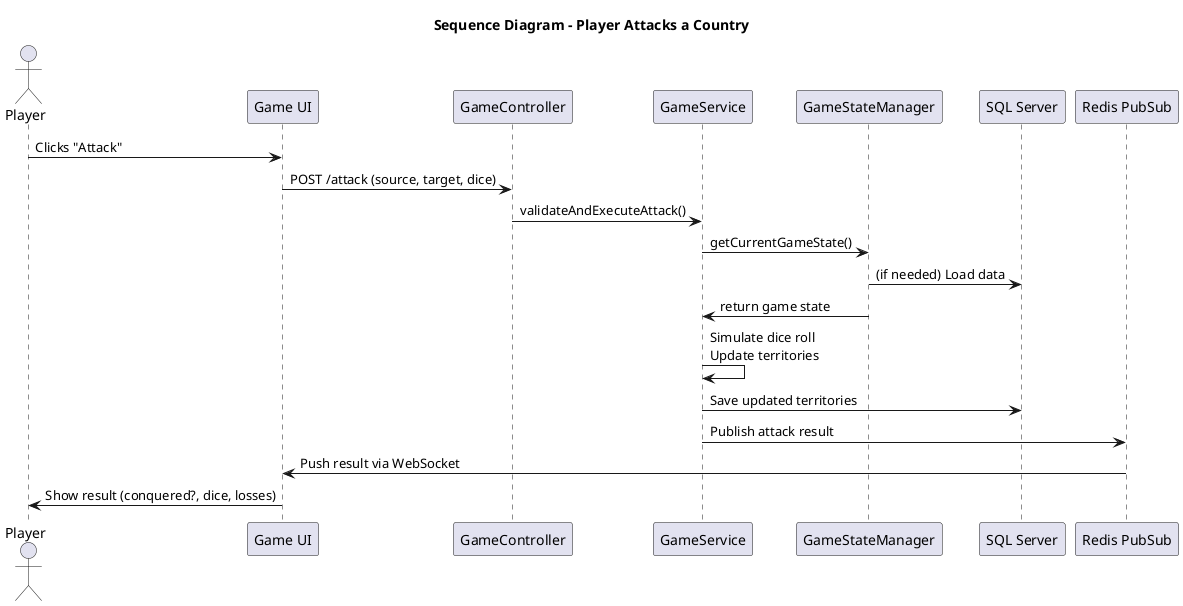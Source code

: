 @startuml
title Sequence Diagram – Player Attacks a Country

actor Player
participant "Game UI" as UI
participant "GameController" as Controller
participant "GameService" as Service
participant "GameStateManager" as State
participant "SQL Server" as DB
participant "Redis PubSub" as Redis

Player -> UI : Clicks "Attack"
UI -> Controller : POST /attack (source, target, dice)
Controller -> Service : validateAndExecuteAttack()
Service -> State : getCurrentGameState()
State -> DB : (if needed) Load data
State -> Service : return game state

Service -> Service : Simulate dice roll\nUpdate territories
Service -> DB : Save updated territories
Service -> Redis : Publish attack result
Redis -> UI : Push result via WebSocket
UI -> Player : Show result (conquered?, dice, losses)

@enduml

